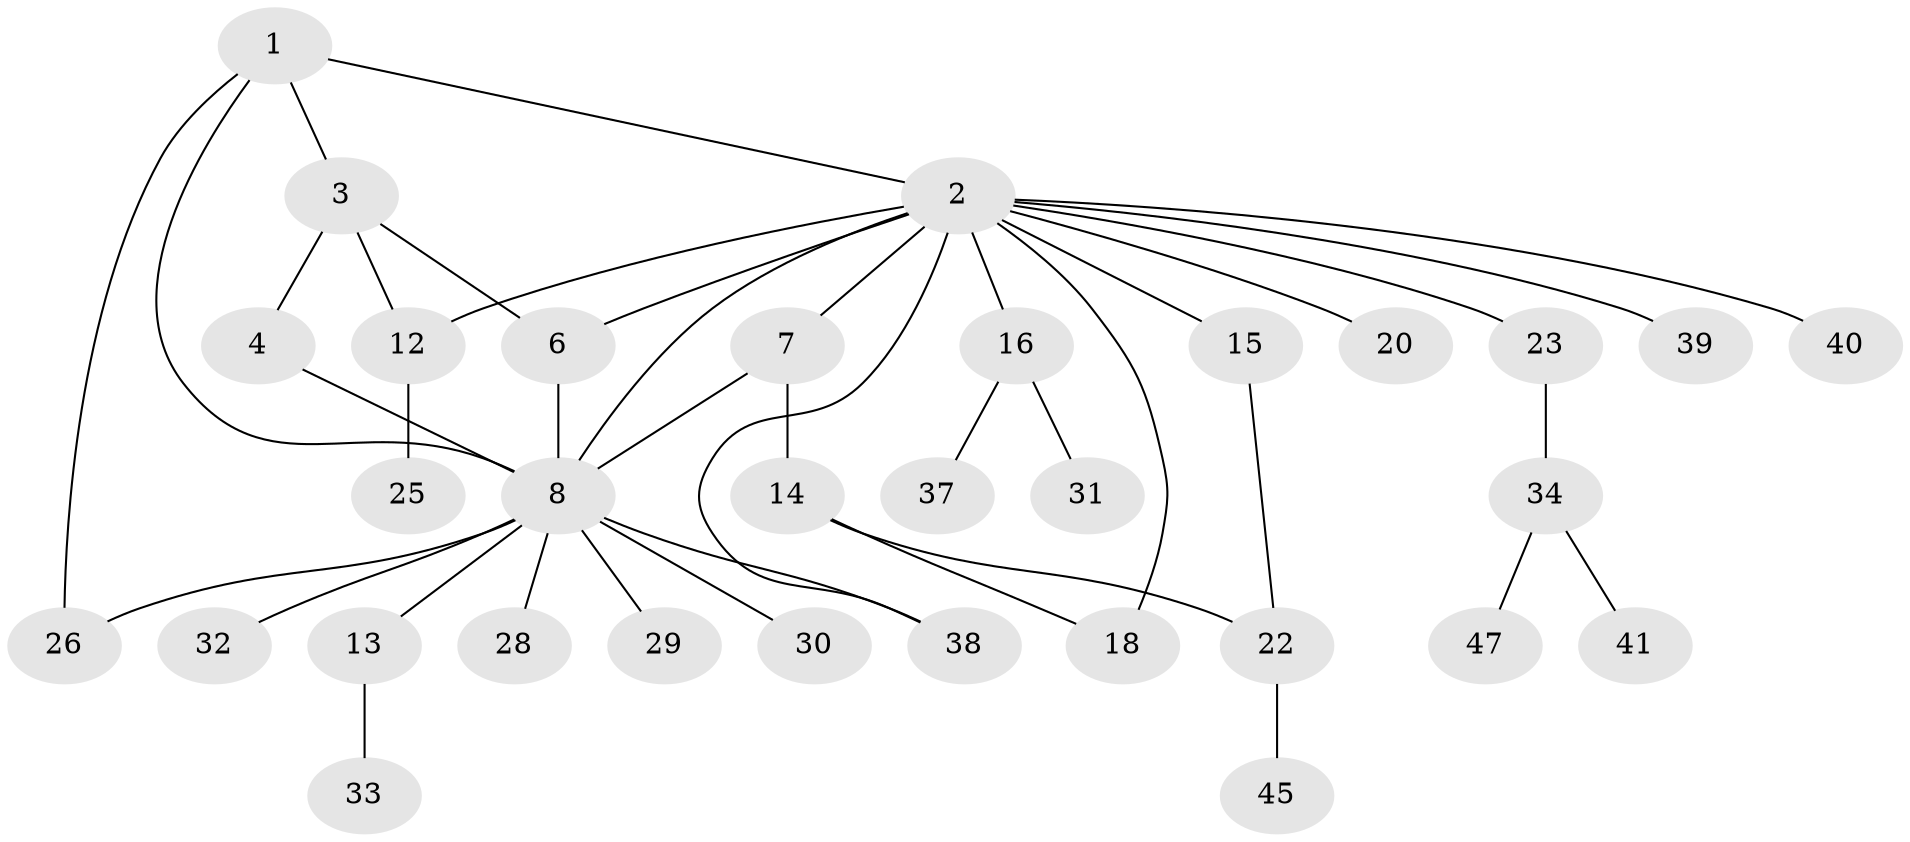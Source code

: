 // original degree distribution, {4: 0.10638297872340426, 10: 0.0425531914893617, 5: 0.0425531914893617, 3: 0.1276595744680851, 8: 0.02127659574468085, 7: 0.02127659574468085, 2: 0.14893617021276595, 1: 0.48936170212765956}
// Generated by graph-tools (version 1.1) at 2025/19/03/04/25 18:19:28]
// undirected, 32 vertices, 41 edges
graph export_dot {
graph [start="1"]
  node [color=gray90,style=filled];
  1;
  2 [super="+5+24"];
  3 [super="+19"];
  4 [super="+35"];
  6 [super="+11"];
  7 [super="+27"];
  8 [super="+9"];
  12 [super="+43"];
  13 [super="+46+36"];
  14;
  15;
  16;
  18;
  20;
  22;
  23;
  25;
  26;
  28;
  29;
  30 [super="+44"];
  31;
  32;
  33;
  34;
  37;
  38;
  39;
  40;
  41;
  45;
  47;
  1 -- 2;
  1 -- 3;
  1 -- 8;
  1 -- 26;
  2 -- 12;
  2 -- 15 [weight=2];
  2 -- 16;
  2 -- 18;
  2 -- 38;
  2 -- 40;
  2 -- 6;
  2 -- 7;
  2 -- 39;
  2 -- 8 [weight=3];
  2 -- 20;
  2 -- 23;
  3 -- 4;
  3 -- 6;
  3 -- 12;
  4 -- 8 [weight=2];
  6 -- 8;
  7 -- 8;
  7 -- 14;
  8 -- 26;
  8 -- 38;
  8 -- 32;
  8 -- 13;
  8 -- 28;
  8 -- 29;
  8 -- 30;
  12 -- 25;
  13 -- 33;
  14 -- 18;
  14 -- 22;
  15 -- 22;
  16 -- 31;
  16 -- 37;
  22 -- 45;
  23 -- 34;
  34 -- 41;
  34 -- 47;
}
